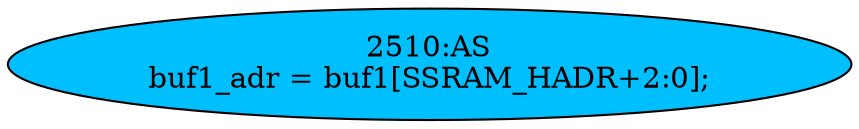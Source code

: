 strict digraph "" {
	node [label="\N"];
	"2510:AS"	 [ast="<pyverilog.vparser.ast.Assign object at 0x7f13b559b690>",
		def_var="['buf1_adr']",
		fillcolor=deepskyblue,
		label="2510:AS
buf1_adr = buf1[SSRAM_HADR+2:0];",
		statements="[]",
		style=filled,
		typ=Assign,
		use_var="['buf1']"];
}

